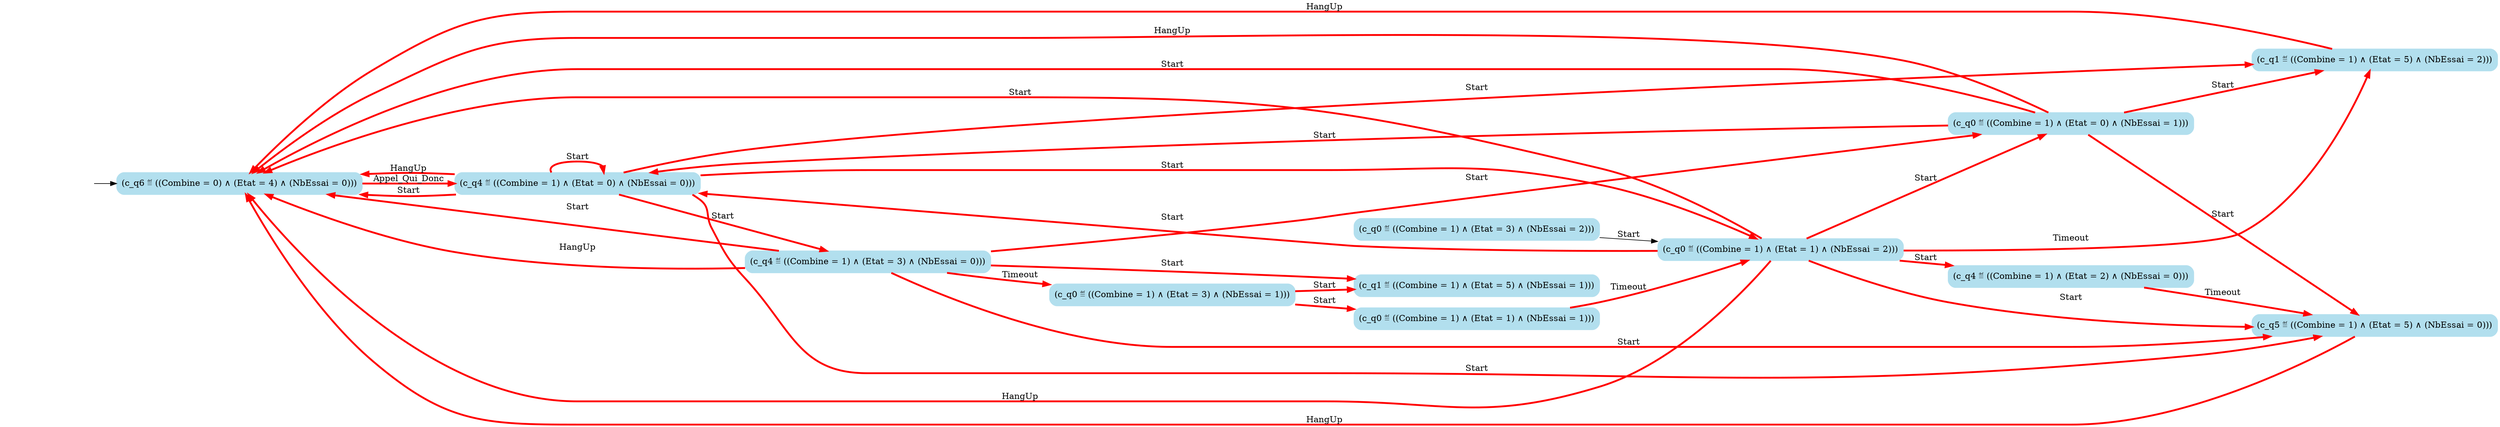 digraph G {

	rankdir = LR;

	start_c_q6_65[style=invisible];

	node[shape=box, style="rounded, filled", color=lightblue2];

	c_q0_22[label="(c_q0 ≝ ((Combine = 1) ∧ (Etat = 1) ∧ (NbEssai = 1)))"];
	c_q6_65[label="(c_q6 ≝ ((Combine = 0) ∧ (Etat = 4) ∧ (NbEssai = 0)))"];
	c_q4_29[label="(c_q4 ≝ ((Combine = 1) ∧ (Etat = 2) ∧ (NbEssai = 0)))"];
	c_q4_58[label="(c_q4 ≝ ((Combine = 1) ∧ (Etat = 0) ∧ (NbEssai = 0)))"];
	c_q5_61[label="(c_q5 ≝ ((Combine = 1) ∧ (Etat = 5) ∧ (NbEssai = 0)))"];
	c_q1_49[label="(c_q1 ≝ ((Combine = 1) ∧ (Etat = 5) ∧ (NbEssai = 2)))"];
	c_q4_18[label="(c_q4 ≝ ((Combine = 1) ∧ (Etat = 3) ∧ (NbEssai = 0)))"];
	c_q1_25[label="(c_q1 ≝ ((Combine = 1) ∧ (Etat = 5) ∧ (NbEssai = 1)))"];
	c_q0_64[label="(c_q0 ≝ ((Combine = 1) ∧ (Etat = 0) ∧ (NbEssai = 1)))"];
	c_q0_24[label="(c_q0 ≝ ((Combine = 1) ∧ (Etat = 3) ∧ (NbEssai = 1)))"];
	c_q0_50[label="(c_q0 ≝ ((Combine = 1) ∧ (Etat = 1) ∧ (NbEssai = 2)))"];
	c_q0_44[label="(c_q0 ≝ ((Combine = 1) ∧ (Etat = 3) ∧ (NbEssai = 2)))"];

	start_c_q6_65 -> c_q6_65;
	c_q6_65 -> c_q4_58[label="Appel_Qui_Donc", penwidth=3, color=red];
	c_q4_58 -> c_q4_18[label="Start", penwidth=3, color=red];
	c_q4_58 -> c_q4_58[label="Start", penwidth=3, color=red];
	c_q4_18 -> c_q0_64[label="Start", penwidth=3, color=red];
	c_q4_18 -> c_q0_24[label="Timeout", penwidth=3, color=red];
	c_q4_18 -> c_q1_25[label="Start", penwidth=3, color=red];
	c_q4_18 -> c_q5_61[label="Start", penwidth=3, color=red];
	c_q4_29 -> c_q5_61[label="Timeout", penwidth=3, color=red];
	c_q4_18 -> c_q6_65[label="Start", penwidth=3, color=red];
	c_q4_18 -> c_q6_65[label="HangUp", penwidth=3, color=red];
	c_q0_24 -> c_q0_22[label="Start", penwidth=3, color=red];
	c_q0_22 -> c_q0_50[label="Timeout", penwidth=3, color=red];
	c_q0_24 -> c_q1_25[label="Start", penwidth=3, color=red];
	c_q0_50 -> c_q1_49[label="Timeout", penwidth=3, color=red];
	c_q0_50 -> c_q4_29[label="Start", penwidth=3, color=red];
	c_q0_50 -> c_q4_58[label="Start", penwidth=3, color=red];
	c_q0_50 -> c_q5_61[label="Start", penwidth=3, color=red];
	c_q0_50 -> c_q6_65[label="Start", penwidth=3, color=red];
	c_q0_50 -> c_q6_65[label="HangUp", penwidth=3, color=red];
	c_q1_49 -> c_q6_65[label="HangUp", penwidth=3, color=red];
	c_q5_61 -> c_q6_65[label="HangUp", penwidth=3, color=red];
	c_q4_58 -> c_q0_50[label="Start", penwidth=3, color=red];
	c_q0_44 -> c_q0_50[label="Start"];
	c_q4_58 -> c_q1_49[label="Start", penwidth=3, color=red];
	c_q0_64 -> c_q1_49[label="Start", penwidth=3, color=red];
	c_q0_50 -> c_q0_64[label="Start", penwidth=3, color=red];
	c_q0_64 -> c_q4_58[label="Start", penwidth=3, color=red];
	c_q4_58 -> c_q5_61[label="Start", penwidth=3, color=red];
	c_q4_58 -> c_q6_65[label="Start", penwidth=3, color=red];
	c_q4_58 -> c_q6_65[label="HangUp", penwidth=3, color=red];
	c_q0_64 -> c_q5_61[label="Start", penwidth=3, color=red];
	c_q0_64 -> c_q6_65[label="Start", penwidth=3, color=red];
	c_q0_64 -> c_q6_65[label="HangUp", penwidth=3, color=red];

}